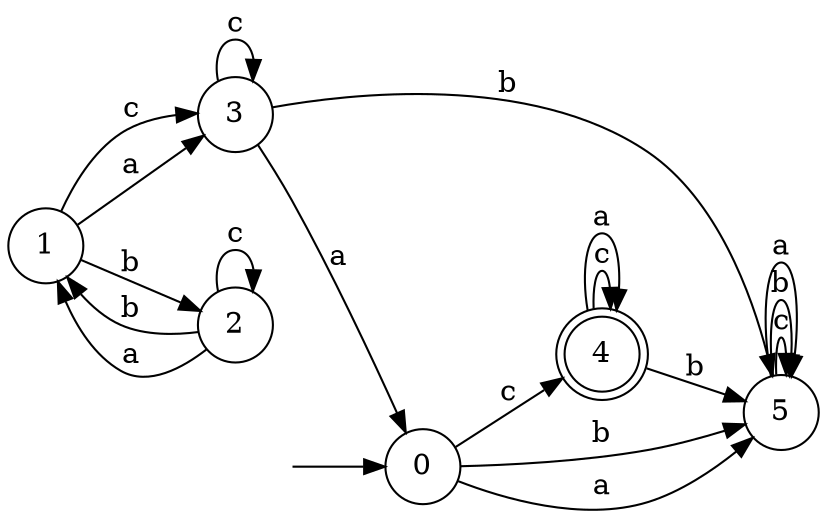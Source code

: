 digraph {
  rankdir=LR;
  0 [label="0", shape = circle];
  0 -> 4 [label="c"];
  0 -> 5 [label="b"];
  0 -> 5 [label="a"];
  1 [label="1", shape = circle];
  1 -> 3 [label="c"];
  1 -> 2 [label="b"];
  1 -> 3 [label="a"];
  2 [label="2", shape = circle];
  2 -> 2 [label="c"];
  2 -> 1 [label="b"];
  2 -> 1 [label="a"];
  3 [label="3", shape = circle];
  3 -> 3 [label="c"];
  3 -> 5 [label="b"];
  3 -> 0 [label="a"];
  4 [label="4", shape = doublecircle];
  4 -> 4 [label="c"];
  4 -> 5 [label="b"];
  4 -> 4 [label="a"];
  5 [label="5", shape = circle];
  5 -> 5 [label="c"];
  5 -> 5 [label="b"];
  5 -> 5 [label="a"];
  6 [label="", shape = plaintext];
  6 -> 0 [label=""];
}
